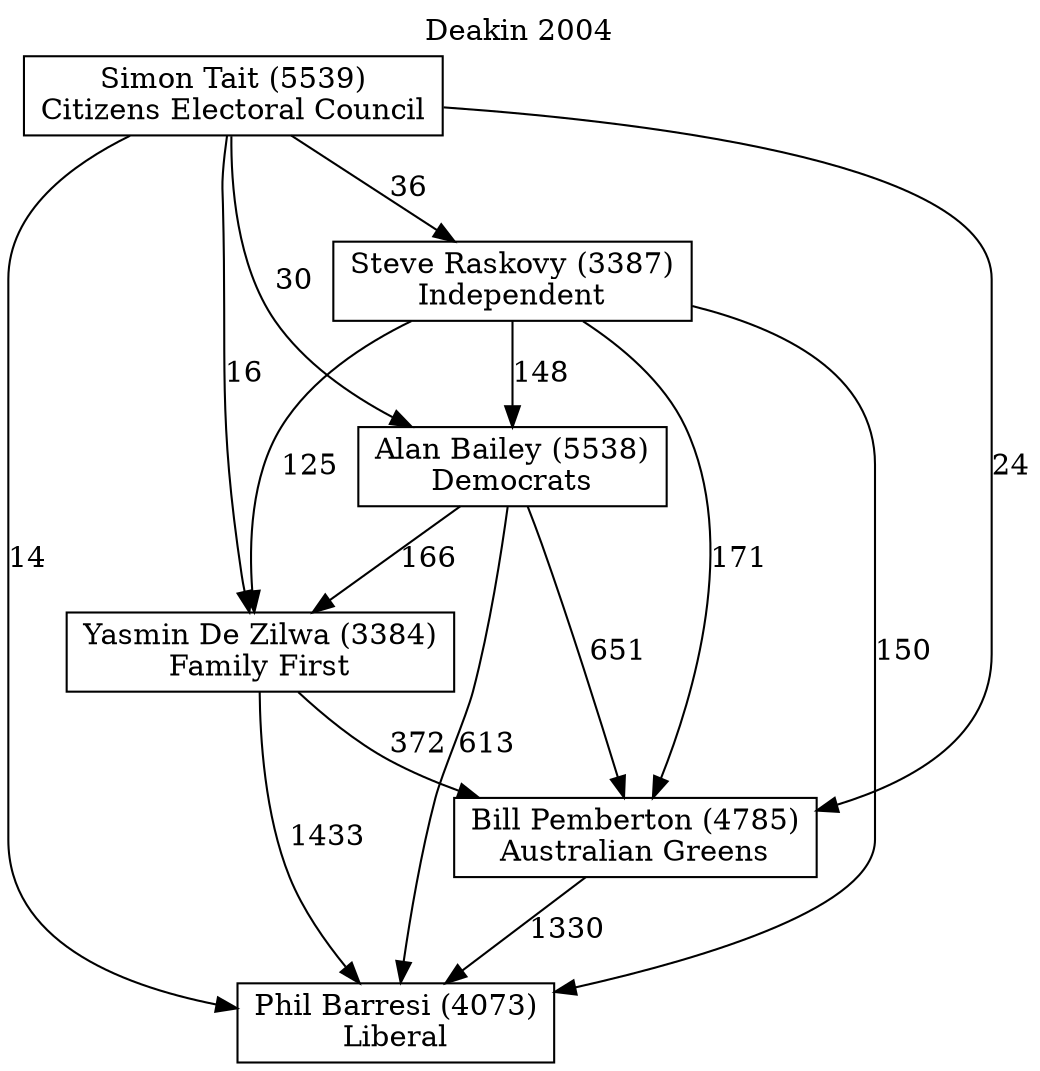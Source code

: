 // House preference flow
digraph "Phil Barresi (4073)_Deakin_2004" {
	graph [label="Deakin 2004" labelloc=t mclimit=10]
	node [shape=box]
	"Phil Barresi (4073)" [label="Phil Barresi (4073)
Liberal"]
	"Bill Pemberton (4785)" [label="Bill Pemberton (4785)
Australian Greens"]
	"Yasmin De Zilwa (3384)" [label="Yasmin De Zilwa (3384)
Family First"]
	"Alan Bailey (5538)" [label="Alan Bailey (5538)
Democrats"]
	"Steve Raskovy (3387)" [label="Steve Raskovy (3387)
Independent"]
	"Simon Tait (5539)" [label="Simon Tait (5539)
Citizens Electoral Council"]
	"Bill Pemberton (4785)" -> "Phil Barresi (4073)" [label=1330]
	"Yasmin De Zilwa (3384)" -> "Bill Pemberton (4785)" [label=372]
	"Alan Bailey (5538)" -> "Yasmin De Zilwa (3384)" [label=166]
	"Steve Raskovy (3387)" -> "Alan Bailey (5538)" [label=148]
	"Simon Tait (5539)" -> "Steve Raskovy (3387)" [label=36]
	"Yasmin De Zilwa (3384)" -> "Phil Barresi (4073)" [label=1433]
	"Alan Bailey (5538)" -> "Phil Barresi (4073)" [label=613]
	"Steve Raskovy (3387)" -> "Phil Barresi (4073)" [label=150]
	"Simon Tait (5539)" -> "Phil Barresi (4073)" [label=14]
	"Simon Tait (5539)" -> "Alan Bailey (5538)" [label=30]
	"Steve Raskovy (3387)" -> "Yasmin De Zilwa (3384)" [label=125]
	"Simon Tait (5539)" -> "Yasmin De Zilwa (3384)" [label=16]
	"Alan Bailey (5538)" -> "Bill Pemberton (4785)" [label=651]
	"Steve Raskovy (3387)" -> "Bill Pemberton (4785)" [label=171]
	"Simon Tait (5539)" -> "Bill Pemberton (4785)" [label=24]
}
